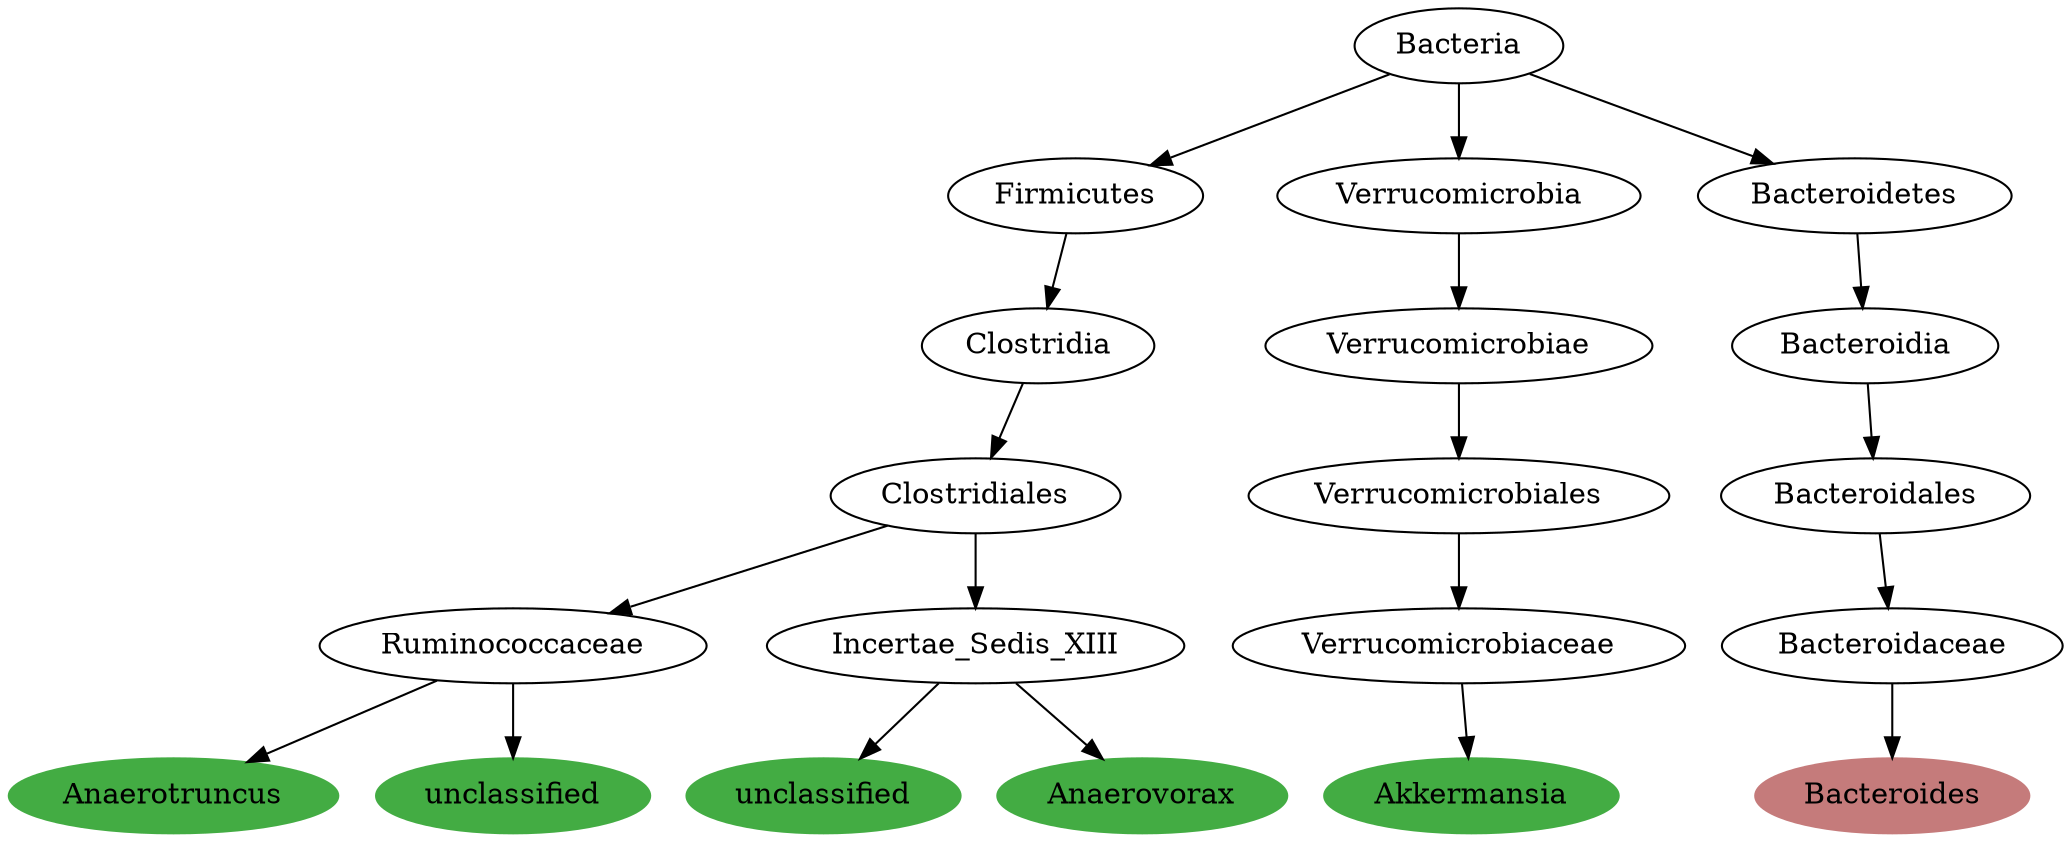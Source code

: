 digraph G { 
	RuminococcaceaeAnaerotruncus [label="Anaerotruncus", color="#43AC43", style=filled];
	ClostridialesRuminococcaceae [label="Ruminococcaceae"];
	RuminococcaceaeAnaerotruncus [label="Anaerotruncus"];
	ClostridialesRuminococcaceae -> RuminococcaceaeAnaerotruncus;
	ClostridiaClostridiales [label="Clostridiales"];
	ClostridialesRuminococcaceae [label="Ruminococcaceae"];
	ClostridiaClostridiales -> ClostridialesRuminococcaceae;
	FirmicutesClostridia [label="Clostridia"];
	ClostridiaClostridiales [label="Clostridiales"];
	FirmicutesClostridia -> ClostridiaClostridiales;
	BacteriaFirmicutes [label="Firmicutes"];
	FirmicutesClostridia [label="Clostridia"];
	BacteriaFirmicutes -> FirmicutesClostridia;
	Bacteria [label="Bacteria"];
	BacteriaFirmicutes [label="Firmicutes"];
	Bacteria -> BacteriaFirmicutes;
	Ruminococcaceaeunclassified [label="unclassified", color="#43AC43", style=filled];
	ClostridialesRuminococcaceae [label="Ruminococcaceae"];
	Ruminococcaceaeunclassified [label="unclassified"];
	ClostridialesRuminococcaceae -> Ruminococcaceaeunclassified;
	Incertae_Sedis_XIIIunclassified [label="unclassified", color="#43AC43", style=filled];
	ClostridialesIncertae_Sedis_XIII [label="Incertae_Sedis_XIII"];
	Incertae_Sedis_XIIIunclassified [label="unclassified"];
	ClostridialesIncertae_Sedis_XIII -> Incertae_Sedis_XIIIunclassified;
	ClostridiaClostridiales [label="Clostridiales"];
	ClostridialesIncertae_Sedis_XIII [label="Incertae_Sedis_XIII"];
	ClostridiaClostridiales -> ClostridialesIncertae_Sedis_XIII;
	Incertae_Sedis_XIIIAnaerovorax [label="Anaerovorax", color="#43AC43", style=filled];
	ClostridialesIncertae_Sedis_XIII [label="Incertae_Sedis_XIII"];
	Incertae_Sedis_XIIIAnaerovorax [label="Anaerovorax"];
	ClostridialesIncertae_Sedis_XIII -> Incertae_Sedis_XIIIAnaerovorax;
	VerrucomicrobiaceaeAkkermansia [label="Akkermansia", color="#43AC43", style=filled];
	VerrucomicrobialesVerrucomicrobiaceae [label="Verrucomicrobiaceae"];
	VerrucomicrobiaceaeAkkermansia [label="Akkermansia"];
	VerrucomicrobialesVerrucomicrobiaceae -> VerrucomicrobiaceaeAkkermansia;
	VerrucomicrobiaeVerrucomicrobiales [label="Verrucomicrobiales"];
	VerrucomicrobialesVerrucomicrobiaceae [label="Verrucomicrobiaceae"];
	VerrucomicrobiaeVerrucomicrobiales -> VerrucomicrobialesVerrucomicrobiaceae;
	VerrucomicrobiaVerrucomicrobiae [label="Verrucomicrobiae"];
	VerrucomicrobiaeVerrucomicrobiales [label="Verrucomicrobiales"];
	VerrucomicrobiaVerrucomicrobiae -> VerrucomicrobiaeVerrucomicrobiales;
	BacteriaVerrucomicrobia [label="Verrucomicrobia"];
	VerrucomicrobiaVerrucomicrobiae [label="Verrucomicrobiae"];
	BacteriaVerrucomicrobia -> VerrucomicrobiaVerrucomicrobiae;
	Bacteria [label="Bacteria"];
	BacteriaVerrucomicrobia [label="Verrucomicrobia"];
	Bacteria -> BacteriaVerrucomicrobia;
	BacteroidaceaeBacteroides [label="Bacteroides", color="#C57B7B", style=filled];
	BacteroidalesBacteroidaceae [label="Bacteroidaceae"];
	BacteroidaceaeBacteroides [label="Bacteroides"];
	BacteroidalesBacteroidaceae -> BacteroidaceaeBacteroides;
	BacteroidiaBacteroidales [label="Bacteroidales"];
	BacteroidalesBacteroidaceae [label="Bacteroidaceae"];
	BacteroidiaBacteroidales -> BacteroidalesBacteroidaceae;
	BacteroidetesBacteroidia [label="Bacteroidia"];
	BacteroidiaBacteroidales [label="Bacteroidales"];
	BacteroidetesBacteroidia -> BacteroidiaBacteroidales;
	BacteriaBacteroidetes [label="Bacteroidetes"];
	BacteroidetesBacteroidia [label="Bacteroidia"];
	BacteriaBacteroidetes -> BacteroidetesBacteroidia;
	Bacteria [label="Bacteria"];
	BacteriaBacteroidetes [label="Bacteroidetes"];
	Bacteria -> BacteriaBacteroidetes;

 }